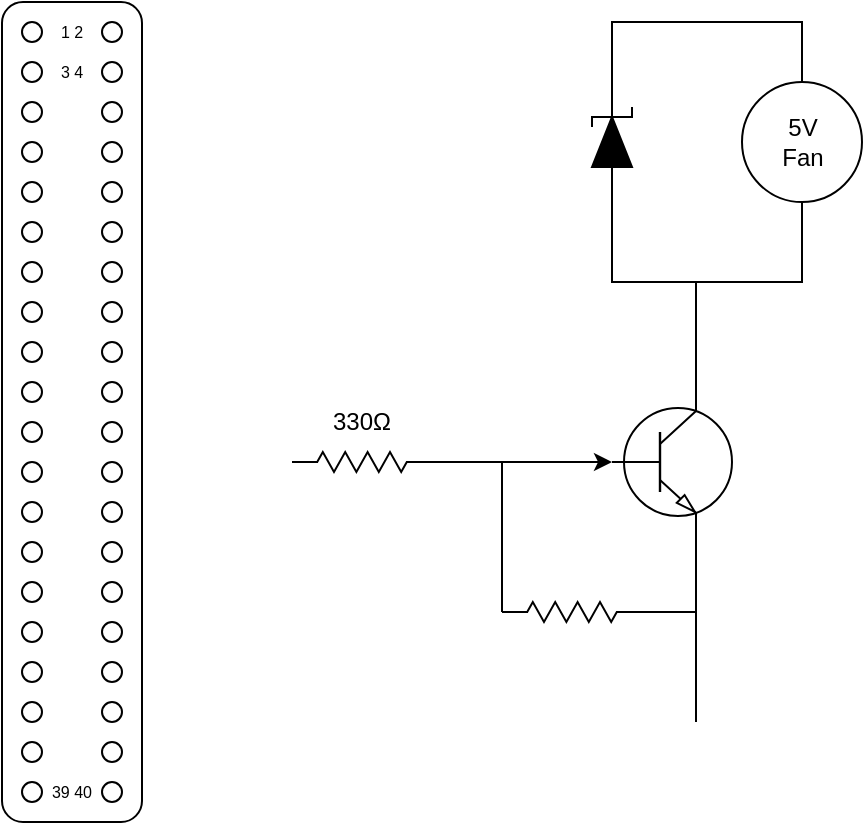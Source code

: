 <mxfile version="12.9.8" type="github">
  <diagram id="FhUG5yOLKPiZGJxMvntu" name="Page-1">
    <mxGraphModel dx="539" dy="335" grid="1" gridSize="10" guides="1" tooltips="1" connect="1" arrows="1" fold="1" page="1" pageScale="1" pageWidth="850" pageHeight="1100" math="0" shadow="0">
      <root>
        <mxCell id="0" />
        <mxCell id="1" parent="0" />
        <mxCell id="1qNiVQ7OKmHI7tW8qwsi-7" style="edgeStyle=none;rounded=0;orthogonalLoop=1;jettySize=auto;html=1;exitX=0.5;exitY=0;exitDx=0;exitDy=0;entryX=1;entryY=0.5;entryDx=0;entryDy=0;entryPerimeter=0;endArrow=none;endFill=0;" parent="1" source="1qNiVQ7OKmHI7tW8qwsi-1" target="1qNiVQ7OKmHI7tW8qwsi-6" edge="1">
          <mxGeometry relative="1" as="geometry">
            <mxPoint x="460" y="60" as="targetPoint" />
            <Array as="points">
              <mxPoint x="460" y="60" />
              <mxPoint x="365" y="60" />
            </Array>
          </mxGeometry>
        </mxCell>
        <mxCell id="1qNiVQ7OKmHI7tW8qwsi-8" style="edgeStyle=none;rounded=0;orthogonalLoop=1;jettySize=auto;html=1;exitX=0.5;exitY=1;exitDx=0;exitDy=0;endArrow=none;endFill=0;entryX=0;entryY=0.5;entryDx=0;entryDy=0;entryPerimeter=0;" parent="1" source="1qNiVQ7OKmHI7tW8qwsi-1" target="1qNiVQ7OKmHI7tW8qwsi-6" edge="1">
          <mxGeometry relative="1" as="geometry">
            <mxPoint x="460" y="190" as="targetPoint" />
            <Array as="points">
              <mxPoint x="460" y="190" />
              <mxPoint x="365" y="190" />
            </Array>
          </mxGeometry>
        </mxCell>
        <mxCell id="1qNiVQ7OKmHI7tW8qwsi-1" value="&lt;div style=&quot;font-size: 12px&quot;&gt;&lt;font style=&quot;font-size: 12px&quot;&gt;5V&lt;/font&gt;&lt;/div&gt;&lt;div style=&quot;font-size: 12px&quot;&gt;&lt;font style=&quot;font-size: 12px&quot;&gt;Fan&lt;/font&gt;&lt;br&gt;&lt;/div&gt;" style="verticalLabelPosition=middle;shadow=0;dashed=0;align=center;html=1;verticalAlign=middle;strokeWidth=1;shape=ellipse;aspect=fixed;fontSize=35;" parent="1" vertex="1">
          <mxGeometry x="430" y="90" width="60" height="60" as="geometry" />
        </mxCell>
        <mxCell id="1qNiVQ7OKmHI7tW8qwsi-9" style="edgeStyle=none;rounded=0;orthogonalLoop=1;jettySize=auto;html=1;exitX=0.7;exitY=0;exitDx=0;exitDy=0;exitPerimeter=0;endArrow=none;endFill=0;" parent="1" source="1qNiVQ7OKmHI7tW8qwsi-2" edge="1">
          <mxGeometry relative="1" as="geometry">
            <mxPoint x="407" y="190" as="targetPoint" />
          </mxGeometry>
        </mxCell>
        <mxCell id="1qNiVQ7OKmHI7tW8qwsi-12" style="edgeStyle=none;rounded=0;orthogonalLoop=1;jettySize=auto;html=1;exitX=0.7;exitY=1;exitDx=0;exitDy=0;exitPerimeter=0;endArrow=none;endFill=0;entryX=1;entryY=0.5;entryDx=0;entryDy=0;entryPerimeter=0;" parent="1" source="1qNiVQ7OKmHI7tW8qwsi-2" target="1qNiVQ7OKmHI7tW8qwsi-10" edge="1">
          <mxGeometry relative="1" as="geometry">
            <mxPoint x="407" y="420" as="targetPoint" />
            <Array as="points">
              <mxPoint x="407" y="410" />
              <mxPoint x="407" y="355" />
            </Array>
          </mxGeometry>
        </mxCell>
        <mxCell id="1qNiVQ7OKmHI7tW8qwsi-2" value="" style="verticalLabelPosition=bottom;shadow=0;dashed=0;align=center;html=1;verticalAlign=top;shape=mxgraph.electrical.transistors.npn_transistor_1;" parent="1" vertex="1">
          <mxGeometry x="365" y="230" width="60" height="100" as="geometry" />
        </mxCell>
        <mxCell id="1qNiVQ7OKmHI7tW8qwsi-4" style="edgeStyle=orthogonalEdgeStyle;rounded=0;orthogonalLoop=1;jettySize=auto;html=1;entryX=0;entryY=0.5;entryDx=0;entryDy=0;entryPerimeter=0;" parent="1" source="1qNiVQ7OKmHI7tW8qwsi-3" target="1qNiVQ7OKmHI7tW8qwsi-2" edge="1">
          <mxGeometry relative="1" as="geometry" />
        </mxCell>
        <mxCell id="1qNiVQ7OKmHI7tW8qwsi-3" value="" style="pointerEvents=1;verticalLabelPosition=bottom;shadow=0;dashed=0;align=center;html=1;verticalAlign=top;shape=mxgraph.electrical.resistors.resistor_2;" parent="1" vertex="1">
          <mxGeometry x="205" y="275" width="70" height="10" as="geometry" />
        </mxCell>
        <mxCell id="1qNiVQ7OKmHI7tW8qwsi-5" value="330&lt;font size=&quot;1&quot;&gt;&lt;span style=&quot;font-weight: normal&quot;&gt;&lt;font style=&quot;font-size: 12px&quot;&gt;Ω&lt;/font&gt;&lt;/span&gt;&lt;/font&gt;" style="text;html=1;strokeColor=none;fillColor=none;align=center;verticalAlign=middle;whiteSpace=wrap;rounded=0;" parent="1" vertex="1">
          <mxGeometry x="220" y="250" width="40" height="20" as="geometry" />
        </mxCell>
        <mxCell id="1qNiVQ7OKmHI7tW8qwsi-6" value="" style="pointerEvents=1;fillColor=#000000;verticalLabelPosition=bottom;shadow=0;dashed=0;align=center;html=1;verticalAlign=top;shape=mxgraph.electrical.diodes.zener_diode_1;rotation=-90;" parent="1" vertex="1">
          <mxGeometry x="340" y="110" width="50" height="20" as="geometry" />
        </mxCell>
        <mxCell id="1qNiVQ7OKmHI7tW8qwsi-11" style="edgeStyle=none;rounded=0;orthogonalLoop=1;jettySize=auto;html=1;endArrow=none;endFill=0;exitX=0;exitY=0.5;exitDx=0;exitDy=0;exitPerimeter=0;" parent="1" source="1qNiVQ7OKmHI7tW8qwsi-10" edge="1">
          <mxGeometry relative="1" as="geometry">
            <mxPoint x="310" y="280" as="targetPoint" />
            <mxPoint x="280" y="355" as="sourcePoint" />
          </mxGeometry>
        </mxCell>
        <mxCell id="1qNiVQ7OKmHI7tW8qwsi-10" value="" style="pointerEvents=1;verticalLabelPosition=bottom;shadow=0;dashed=0;align=center;html=1;verticalAlign=top;shape=mxgraph.electrical.resistors.resistor_2;" parent="1" vertex="1">
          <mxGeometry x="310" y="350" width="70" height="10" as="geometry" />
        </mxCell>
        <mxCell id="c69NIbmtJzfZCHrmtaf6-1" value="" style="rounded=1;whiteSpace=wrap;html=1;" vertex="1" parent="1">
          <mxGeometry x="60" y="50" width="70" height="410" as="geometry" />
        </mxCell>
        <mxCell id="c69NIbmtJzfZCHrmtaf6-2" value="" style="ellipse;whiteSpace=wrap;html=1;aspect=fixed;" vertex="1" parent="1">
          <mxGeometry x="70" y="60" width="10" height="10" as="geometry" />
        </mxCell>
        <mxCell id="c69NIbmtJzfZCHrmtaf6-3" value="" style="ellipse;whiteSpace=wrap;html=1;aspect=fixed;" vertex="1" parent="1">
          <mxGeometry x="110" y="60" width="10" height="10" as="geometry" />
        </mxCell>
        <mxCell id="c69NIbmtJzfZCHrmtaf6-4" value="" style="ellipse;whiteSpace=wrap;html=1;aspect=fixed;" vertex="1" parent="1">
          <mxGeometry x="70" y="80" width="10" height="10" as="geometry" />
        </mxCell>
        <mxCell id="c69NIbmtJzfZCHrmtaf6-5" value="" style="ellipse;whiteSpace=wrap;html=1;aspect=fixed;" vertex="1" parent="1">
          <mxGeometry x="110" y="80" width="10" height="10" as="geometry" />
        </mxCell>
        <mxCell id="c69NIbmtJzfZCHrmtaf6-6" value="" style="ellipse;whiteSpace=wrap;html=1;aspect=fixed;" vertex="1" parent="1">
          <mxGeometry x="70" y="100" width="10" height="10" as="geometry" />
        </mxCell>
        <mxCell id="c69NIbmtJzfZCHrmtaf6-7" value="" style="ellipse;whiteSpace=wrap;html=1;aspect=fixed;" vertex="1" parent="1">
          <mxGeometry x="110" y="100" width="10" height="10" as="geometry" />
        </mxCell>
        <mxCell id="c69NIbmtJzfZCHrmtaf6-8" value="" style="ellipse;whiteSpace=wrap;html=1;aspect=fixed;" vertex="1" parent="1">
          <mxGeometry x="70" y="120" width="10" height="10" as="geometry" />
        </mxCell>
        <mxCell id="c69NIbmtJzfZCHrmtaf6-9" value="" style="ellipse;whiteSpace=wrap;html=1;aspect=fixed;" vertex="1" parent="1">
          <mxGeometry x="110" y="120" width="10" height="10" as="geometry" />
        </mxCell>
        <mxCell id="c69NIbmtJzfZCHrmtaf6-10" value="" style="ellipse;whiteSpace=wrap;html=1;aspect=fixed;" vertex="1" parent="1">
          <mxGeometry x="70" y="140" width="10" height="10" as="geometry" />
        </mxCell>
        <mxCell id="c69NIbmtJzfZCHrmtaf6-11" value="" style="ellipse;whiteSpace=wrap;html=1;aspect=fixed;" vertex="1" parent="1">
          <mxGeometry x="110" y="140" width="10" height="10" as="geometry" />
        </mxCell>
        <mxCell id="c69NIbmtJzfZCHrmtaf6-12" value="" style="ellipse;whiteSpace=wrap;html=1;aspect=fixed;" vertex="1" parent="1">
          <mxGeometry x="70" y="160" width="10" height="10" as="geometry" />
        </mxCell>
        <mxCell id="c69NIbmtJzfZCHrmtaf6-13" value="" style="ellipse;whiteSpace=wrap;html=1;aspect=fixed;" vertex="1" parent="1">
          <mxGeometry x="110" y="160" width="10" height="10" as="geometry" />
        </mxCell>
        <mxCell id="c69NIbmtJzfZCHrmtaf6-14" value="" style="ellipse;whiteSpace=wrap;html=1;aspect=fixed;" vertex="1" parent="1">
          <mxGeometry x="70" y="180" width="10" height="10" as="geometry" />
        </mxCell>
        <mxCell id="c69NIbmtJzfZCHrmtaf6-15" value="" style="ellipse;whiteSpace=wrap;html=1;aspect=fixed;" vertex="1" parent="1">
          <mxGeometry x="110" y="180" width="10" height="10" as="geometry" />
        </mxCell>
        <mxCell id="c69NIbmtJzfZCHrmtaf6-16" value="" style="ellipse;whiteSpace=wrap;html=1;aspect=fixed;" vertex="1" parent="1">
          <mxGeometry x="70" y="200" width="10" height="10" as="geometry" />
        </mxCell>
        <mxCell id="c69NIbmtJzfZCHrmtaf6-17" value="" style="ellipse;whiteSpace=wrap;html=1;aspect=fixed;" vertex="1" parent="1">
          <mxGeometry x="110" y="200" width="10" height="10" as="geometry" />
        </mxCell>
        <mxCell id="c69NIbmtJzfZCHrmtaf6-18" value="" style="ellipse;whiteSpace=wrap;html=1;aspect=fixed;" vertex="1" parent="1">
          <mxGeometry x="70" y="220" width="10" height="10" as="geometry" />
        </mxCell>
        <mxCell id="c69NIbmtJzfZCHrmtaf6-19" value="" style="ellipse;whiteSpace=wrap;html=1;aspect=fixed;" vertex="1" parent="1">
          <mxGeometry x="110" y="220" width="10" height="10" as="geometry" />
        </mxCell>
        <mxCell id="c69NIbmtJzfZCHrmtaf6-20" value="" style="ellipse;whiteSpace=wrap;html=1;aspect=fixed;" vertex="1" parent="1">
          <mxGeometry x="70" y="240" width="10" height="10" as="geometry" />
        </mxCell>
        <mxCell id="c69NIbmtJzfZCHrmtaf6-21" value="" style="ellipse;whiteSpace=wrap;html=1;aspect=fixed;" vertex="1" parent="1">
          <mxGeometry x="110" y="240" width="10" height="10" as="geometry" />
        </mxCell>
        <mxCell id="c69NIbmtJzfZCHrmtaf6-22" value="" style="ellipse;whiteSpace=wrap;html=1;aspect=fixed;" vertex="1" parent="1">
          <mxGeometry x="70" y="260" width="10" height="10" as="geometry" />
        </mxCell>
        <mxCell id="c69NIbmtJzfZCHrmtaf6-23" value="" style="ellipse;whiteSpace=wrap;html=1;aspect=fixed;" vertex="1" parent="1">
          <mxGeometry x="110" y="260" width="10" height="10" as="geometry" />
        </mxCell>
        <mxCell id="c69NIbmtJzfZCHrmtaf6-24" value="" style="ellipse;whiteSpace=wrap;html=1;aspect=fixed;" vertex="1" parent="1">
          <mxGeometry x="70" y="280" width="10" height="10" as="geometry" />
        </mxCell>
        <mxCell id="c69NIbmtJzfZCHrmtaf6-25" value="" style="ellipse;whiteSpace=wrap;html=1;aspect=fixed;" vertex="1" parent="1">
          <mxGeometry x="110" y="280" width="10" height="10" as="geometry" />
        </mxCell>
        <mxCell id="c69NIbmtJzfZCHrmtaf6-26" value="" style="ellipse;whiteSpace=wrap;html=1;aspect=fixed;" vertex="1" parent="1">
          <mxGeometry x="70" y="300" width="10" height="10" as="geometry" />
        </mxCell>
        <mxCell id="c69NIbmtJzfZCHrmtaf6-27" value="" style="ellipse;whiteSpace=wrap;html=1;aspect=fixed;" vertex="1" parent="1">
          <mxGeometry x="110" y="300" width="10" height="10" as="geometry" />
        </mxCell>
        <mxCell id="c69NIbmtJzfZCHrmtaf6-28" value="" style="ellipse;whiteSpace=wrap;html=1;aspect=fixed;" vertex="1" parent="1">
          <mxGeometry x="70" y="320" width="10" height="10" as="geometry" />
        </mxCell>
        <mxCell id="c69NIbmtJzfZCHrmtaf6-29" value="" style="ellipse;whiteSpace=wrap;html=1;aspect=fixed;" vertex="1" parent="1">
          <mxGeometry x="110" y="320" width="10" height="10" as="geometry" />
        </mxCell>
        <mxCell id="c69NIbmtJzfZCHrmtaf6-30" value="" style="ellipse;whiteSpace=wrap;html=1;aspect=fixed;" vertex="1" parent="1">
          <mxGeometry x="70" y="340" width="10" height="10" as="geometry" />
        </mxCell>
        <mxCell id="c69NIbmtJzfZCHrmtaf6-31" value="" style="ellipse;whiteSpace=wrap;html=1;aspect=fixed;" vertex="1" parent="1">
          <mxGeometry x="110" y="340" width="10" height="10" as="geometry" />
        </mxCell>
        <mxCell id="c69NIbmtJzfZCHrmtaf6-32" value="" style="ellipse;whiteSpace=wrap;html=1;aspect=fixed;" vertex="1" parent="1">
          <mxGeometry x="70" y="360" width="10" height="10" as="geometry" />
        </mxCell>
        <mxCell id="c69NIbmtJzfZCHrmtaf6-33" value="" style="ellipse;whiteSpace=wrap;html=1;aspect=fixed;" vertex="1" parent="1">
          <mxGeometry x="110" y="360" width="10" height="10" as="geometry" />
        </mxCell>
        <mxCell id="c69NIbmtJzfZCHrmtaf6-34" value="" style="ellipse;whiteSpace=wrap;html=1;aspect=fixed;" vertex="1" parent="1">
          <mxGeometry x="70" y="380" width="10" height="10" as="geometry" />
        </mxCell>
        <mxCell id="c69NIbmtJzfZCHrmtaf6-35" value="" style="ellipse;whiteSpace=wrap;html=1;aspect=fixed;" vertex="1" parent="1">
          <mxGeometry x="110" y="380" width="10" height="10" as="geometry" />
        </mxCell>
        <mxCell id="c69NIbmtJzfZCHrmtaf6-36" value="" style="ellipse;whiteSpace=wrap;html=1;aspect=fixed;" vertex="1" parent="1">
          <mxGeometry x="70" y="400" width="10" height="10" as="geometry" />
        </mxCell>
        <mxCell id="c69NIbmtJzfZCHrmtaf6-37" value="" style="ellipse;whiteSpace=wrap;html=1;aspect=fixed;" vertex="1" parent="1">
          <mxGeometry x="110" y="400" width="10" height="10" as="geometry" />
        </mxCell>
        <mxCell id="c69NIbmtJzfZCHrmtaf6-38" value="" style="ellipse;whiteSpace=wrap;html=1;aspect=fixed;" vertex="1" parent="1">
          <mxGeometry x="70" y="420" width="10" height="10" as="geometry" />
        </mxCell>
        <mxCell id="c69NIbmtJzfZCHrmtaf6-39" value="" style="ellipse;whiteSpace=wrap;html=1;aspect=fixed;" vertex="1" parent="1">
          <mxGeometry x="110" y="420" width="10" height="10" as="geometry" />
        </mxCell>
        <mxCell id="c69NIbmtJzfZCHrmtaf6-40" value="" style="ellipse;whiteSpace=wrap;html=1;aspect=fixed;" vertex="1" parent="1">
          <mxGeometry x="70" y="440" width="10" height="10" as="geometry" />
        </mxCell>
        <mxCell id="c69NIbmtJzfZCHrmtaf6-41" value="" style="ellipse;whiteSpace=wrap;html=1;aspect=fixed;" vertex="1" parent="1">
          <mxGeometry x="110" y="440" width="10" height="10" as="geometry" />
        </mxCell>
        <mxCell id="c69NIbmtJzfZCHrmtaf6-47" style="edgeStyle=none;rounded=0;orthogonalLoop=1;jettySize=auto;html=1;exitX=1;exitY=0.5;exitDx=0;exitDy=0;entryX=1;entryY=0.5;entryDx=0;entryDy=0;endArrow=none;endFill=0;" edge="1" parent="1" target="c69NIbmtJzfZCHrmtaf6-3">
          <mxGeometry relative="1" as="geometry">
            <mxPoint x="120" y="65" as="sourcePoint" />
          </mxGeometry>
        </mxCell>
        <mxCell id="c69NIbmtJzfZCHrmtaf6-42" value="&lt;div style=&quot;font-size: 8px&quot; align=&quot;center&quot;&gt;&lt;font style=&quot;font-size: 8px&quot;&gt;1 2&lt;/font&gt;&lt;/div&gt;" style="text;html=1;strokeColor=none;fillColor=none;align=center;verticalAlign=middle;whiteSpace=wrap;rounded=0;" vertex="1" parent="1">
          <mxGeometry x="75" y="55" width="40" height="20" as="geometry" />
        </mxCell>
        <mxCell id="c69NIbmtJzfZCHrmtaf6-43" value="&lt;div style=&quot;font-size: 8px&quot; align=&quot;center&quot;&gt;&lt;font style=&quot;font-size: 8px&quot;&gt;3 4&lt;br&gt;&lt;/font&gt;&lt;/div&gt;" style="text;html=1;strokeColor=none;fillColor=none;align=center;verticalAlign=middle;whiteSpace=wrap;rounded=0;" vertex="1" parent="1">
          <mxGeometry x="75" y="75" width="40" height="20" as="geometry" />
        </mxCell>
        <mxCell id="c69NIbmtJzfZCHrmtaf6-44" value="&lt;div style=&quot;font-size: 8px&quot; align=&quot;center&quot;&gt;&lt;font style=&quot;font-size: 8px&quot;&gt;39 40&lt;br&gt;&lt;/font&gt;&lt;/div&gt;" style="text;html=1;strokeColor=none;fillColor=none;align=center;verticalAlign=middle;whiteSpace=wrap;rounded=0;" vertex="1" parent="1">
          <mxGeometry x="75" y="435" width="40" height="20" as="geometry" />
        </mxCell>
      </root>
    </mxGraphModel>
  </diagram>
</mxfile>
